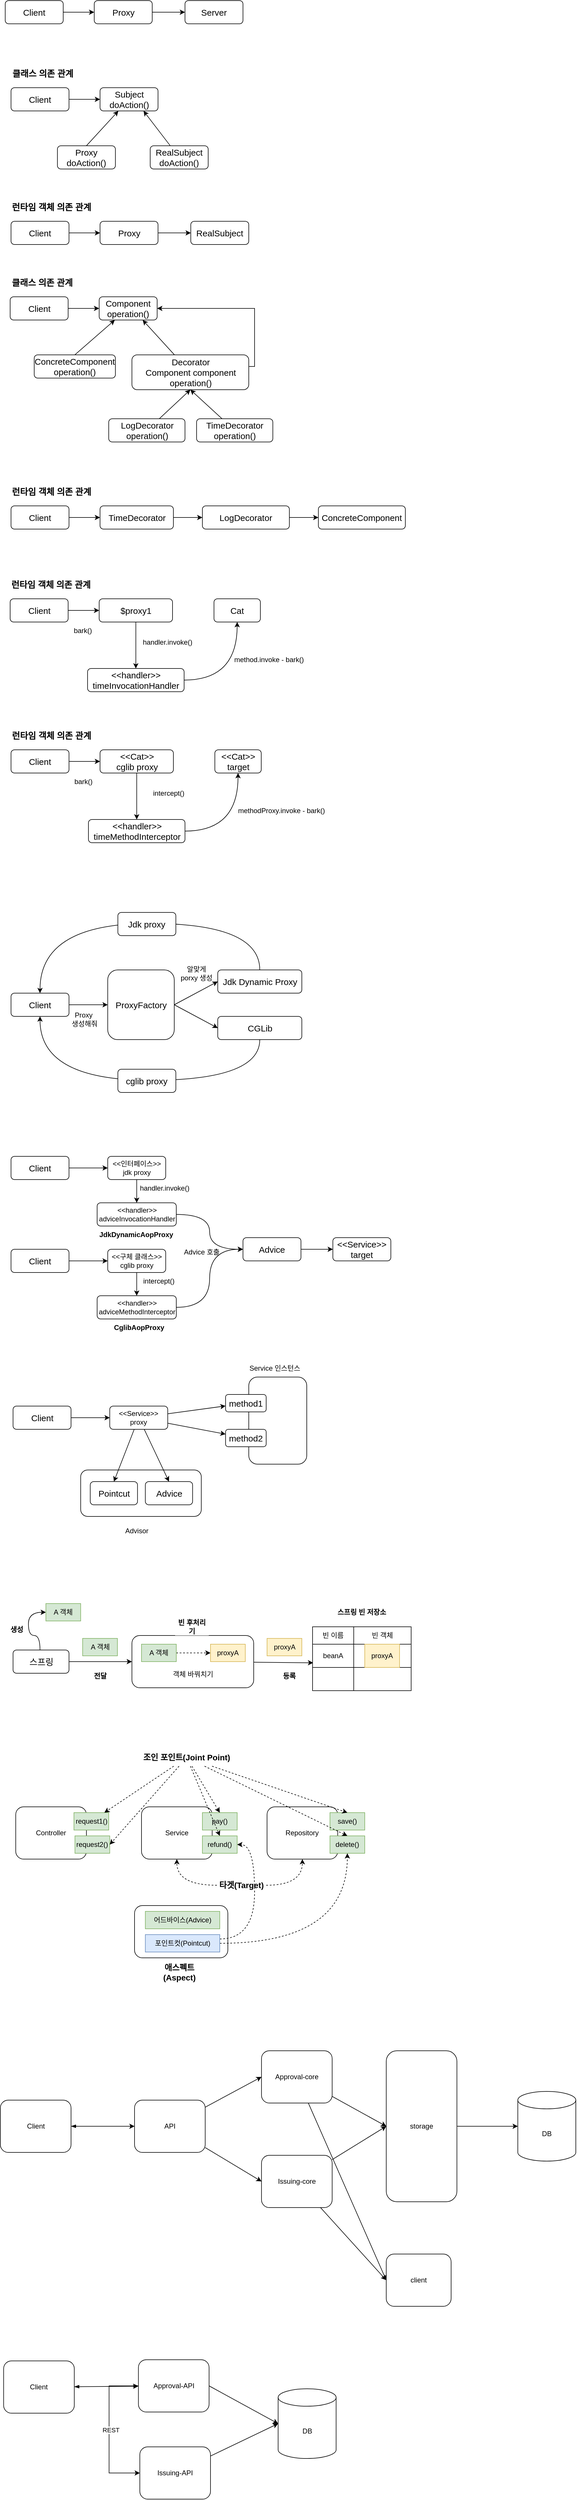 <mxfile version="20.5.3" type="github">
  <diagram id="C5RBs43oDa-KdzZeNtuy" name="Page-1">
    <mxGraphModel dx="1140" dy="1476" grid="1" gridSize="10" guides="1" tooltips="1" connect="1" arrows="1" fold="1" page="1" pageScale="1" pageWidth="827" pageHeight="1169" math="0" shadow="0">
      <root>
        <mxCell id="WIyWlLk6GJQsqaUBKTNV-0" />
        <mxCell id="WIyWlLk6GJQsqaUBKTNV-1" parent="WIyWlLk6GJQsqaUBKTNV-0" />
        <mxCell id="3835OeMCajuSgj9HRR2n-3" style="edgeStyle=orthogonalEdgeStyle;rounded=0;orthogonalLoop=1;jettySize=auto;html=1;entryX=0;entryY=0.5;entryDx=0;entryDy=0;fontSize=15;" parent="WIyWlLk6GJQsqaUBKTNV-1" source="3835OeMCajuSgj9HRR2n-0" target="3835OeMCajuSgj9HRR2n-1" edge="1">
          <mxGeometry relative="1" as="geometry" />
        </mxCell>
        <mxCell id="3835OeMCajuSgj9HRR2n-0" value="&lt;font style=&quot;font-size: 15px;&quot;&gt;Client&lt;/font&gt;" style="rounded=1;whiteSpace=wrap;html=1;" parent="WIyWlLk6GJQsqaUBKTNV-1" vertex="1">
          <mxGeometry x="30" y="30" width="100" height="40" as="geometry" />
        </mxCell>
        <mxCell id="3835OeMCajuSgj9HRR2n-5" style="edgeStyle=orthogonalEdgeStyle;rounded=0;orthogonalLoop=1;jettySize=auto;html=1;fontSize=15;" parent="WIyWlLk6GJQsqaUBKTNV-1" source="3835OeMCajuSgj9HRR2n-1" target="3835OeMCajuSgj9HRR2n-2" edge="1">
          <mxGeometry relative="1" as="geometry" />
        </mxCell>
        <mxCell id="3835OeMCajuSgj9HRR2n-1" value="&lt;font style=&quot;font-size: 15px;&quot;&gt;Proxy&lt;/font&gt;" style="rounded=1;whiteSpace=wrap;html=1;" parent="WIyWlLk6GJQsqaUBKTNV-1" vertex="1">
          <mxGeometry x="183.5" y="30" width="100" height="40" as="geometry" />
        </mxCell>
        <mxCell id="3835OeMCajuSgj9HRR2n-2" value="&lt;font style=&quot;font-size: 15px;&quot;&gt;Server&lt;/font&gt;" style="rounded=1;whiteSpace=wrap;html=1;" parent="WIyWlLk6GJQsqaUBKTNV-1" vertex="1">
          <mxGeometry x="340" y="30" width="100" height="40" as="geometry" />
        </mxCell>
        <mxCell id="3835OeMCajuSgj9HRR2n-10" style="edgeStyle=orthogonalEdgeStyle;rounded=0;orthogonalLoop=1;jettySize=auto;html=1;fontSize=15;" parent="WIyWlLk6GJQsqaUBKTNV-1" source="3835OeMCajuSgj9HRR2n-6" target="3835OeMCajuSgj9HRR2n-7" edge="1">
          <mxGeometry relative="1" as="geometry" />
        </mxCell>
        <mxCell id="3835OeMCajuSgj9HRR2n-6" value="&lt;font style=&quot;font-size: 15px;&quot;&gt;Client&lt;/font&gt;" style="rounded=1;whiteSpace=wrap;html=1;" parent="WIyWlLk6GJQsqaUBKTNV-1" vertex="1">
          <mxGeometry x="40" y="180" width="100" height="40" as="geometry" />
        </mxCell>
        <mxCell id="3835OeMCajuSgj9HRR2n-7" value="&lt;font style=&quot;font-size: 15px;&quot;&gt;Subject&lt;br&gt;doAction()&lt;br&gt;&lt;/font&gt;" style="rounded=1;whiteSpace=wrap;html=1;" parent="WIyWlLk6GJQsqaUBKTNV-1" vertex="1">
          <mxGeometry x="193.5" y="180" width="100" height="40" as="geometry" />
        </mxCell>
        <mxCell id="3835OeMCajuSgj9HRR2n-11" style="orthogonalLoop=1;jettySize=auto;html=1;exitX=0.5;exitY=0;exitDx=0;exitDy=0;fontSize=15;strokeColor=default;rounded=0;" parent="WIyWlLk6GJQsqaUBKTNV-1" source="3835OeMCajuSgj9HRR2n-8" target="3835OeMCajuSgj9HRR2n-7" edge="1">
          <mxGeometry relative="1" as="geometry" />
        </mxCell>
        <mxCell id="3835OeMCajuSgj9HRR2n-8" value="&lt;font style=&quot;font-size: 15px;&quot;&gt;Proxy&lt;br&gt;doAction()&lt;br&gt;&lt;/font&gt;" style="rounded=1;whiteSpace=wrap;html=1;" parent="WIyWlLk6GJQsqaUBKTNV-1" vertex="1">
          <mxGeometry x="120" y="280" width="100" height="40" as="geometry" />
        </mxCell>
        <mxCell id="3835OeMCajuSgj9HRR2n-12" style="edgeStyle=none;rounded=0;orthogonalLoop=1;jettySize=auto;html=1;entryX=0.75;entryY=1;entryDx=0;entryDy=0;strokeColor=default;fontSize=15;" parent="WIyWlLk6GJQsqaUBKTNV-1" source="3835OeMCajuSgj9HRR2n-9" target="3835OeMCajuSgj9HRR2n-7" edge="1">
          <mxGeometry relative="1" as="geometry" />
        </mxCell>
        <mxCell id="3835OeMCajuSgj9HRR2n-9" value="&lt;font style=&quot;font-size: 15px;&quot;&gt;RealSubject&lt;br&gt;doAction()&lt;br&gt;&lt;/font&gt;" style="rounded=1;whiteSpace=wrap;html=1;" parent="WIyWlLk6GJQsqaUBKTNV-1" vertex="1">
          <mxGeometry x="280" y="280" width="100" height="40" as="geometry" />
        </mxCell>
        <mxCell id="3835OeMCajuSgj9HRR2n-14" style="edgeStyle=orthogonalEdgeStyle;rounded=0;orthogonalLoop=1;jettySize=auto;html=1;entryX=0;entryY=0.5;entryDx=0;entryDy=0;fontSize=15;" parent="WIyWlLk6GJQsqaUBKTNV-1" source="3835OeMCajuSgj9HRR2n-15" target="3835OeMCajuSgj9HRR2n-17" edge="1">
          <mxGeometry relative="1" as="geometry" />
        </mxCell>
        <mxCell id="3835OeMCajuSgj9HRR2n-15" value="&lt;font style=&quot;font-size: 15px;&quot;&gt;Client&lt;/font&gt;" style="rounded=1;whiteSpace=wrap;html=1;" parent="WIyWlLk6GJQsqaUBKTNV-1" vertex="1">
          <mxGeometry x="40" y="410" width="100" height="40" as="geometry" />
        </mxCell>
        <mxCell id="3835OeMCajuSgj9HRR2n-16" style="edgeStyle=orthogonalEdgeStyle;rounded=0;orthogonalLoop=1;jettySize=auto;html=1;fontSize=15;" parent="WIyWlLk6GJQsqaUBKTNV-1" source="3835OeMCajuSgj9HRR2n-17" target="3835OeMCajuSgj9HRR2n-18" edge="1">
          <mxGeometry relative="1" as="geometry" />
        </mxCell>
        <mxCell id="3835OeMCajuSgj9HRR2n-17" value="&lt;font style=&quot;font-size: 15px;&quot;&gt;Proxy&lt;/font&gt;" style="rounded=1;whiteSpace=wrap;html=1;" parent="WIyWlLk6GJQsqaUBKTNV-1" vertex="1">
          <mxGeometry x="193.5" y="410" width="100" height="40" as="geometry" />
        </mxCell>
        <mxCell id="3835OeMCajuSgj9HRR2n-18" value="&lt;font style=&quot;font-size: 15px;&quot;&gt;RealSubject&lt;/font&gt;" style="rounded=1;whiteSpace=wrap;html=1;" parent="WIyWlLk6GJQsqaUBKTNV-1" vertex="1">
          <mxGeometry x="350" y="410" width="100" height="40" as="geometry" />
        </mxCell>
        <mxCell id="3835OeMCajuSgj9HRR2n-19" value="&lt;b&gt;클래스 의존 관계&lt;/b&gt;" style="text;html=1;strokeColor=none;fillColor=none;align=center;verticalAlign=middle;whiteSpace=wrap;rounded=0;fontSize=15;" parent="WIyWlLk6GJQsqaUBKTNV-1" vertex="1">
          <mxGeometry x="40" y="140" width="110" height="30" as="geometry" />
        </mxCell>
        <mxCell id="3835OeMCajuSgj9HRR2n-20" value="&lt;b&gt;런타임 객체 의존 관계&lt;/b&gt;" style="text;html=1;strokeColor=none;fillColor=none;align=center;verticalAlign=middle;whiteSpace=wrap;rounded=0;fontSize=15;" parent="WIyWlLk6GJQsqaUBKTNV-1" vertex="1">
          <mxGeometry x="40" y="370" width="140" height="30" as="geometry" />
        </mxCell>
        <mxCell id="9MUkiqO2VQU4ABKTeWIf-0" style="edgeStyle=orthogonalEdgeStyle;rounded=0;orthogonalLoop=1;jettySize=auto;html=1;fontSize=15;" parent="WIyWlLk6GJQsqaUBKTNV-1" source="9MUkiqO2VQU4ABKTeWIf-1" target="9MUkiqO2VQU4ABKTeWIf-2" edge="1">
          <mxGeometry relative="1" as="geometry" />
        </mxCell>
        <mxCell id="9MUkiqO2VQU4ABKTeWIf-1" value="&lt;font style=&quot;font-size: 15px;&quot;&gt;Client&lt;/font&gt;" style="rounded=1;whiteSpace=wrap;html=1;" parent="WIyWlLk6GJQsqaUBKTNV-1" vertex="1">
          <mxGeometry x="38.5" y="540" width="100" height="40" as="geometry" />
        </mxCell>
        <mxCell id="9MUkiqO2VQU4ABKTeWIf-2" value="&lt;font style=&quot;font-size: 15px;&quot;&gt;Component&lt;br&gt;operation()&lt;br&gt;&lt;/font&gt;" style="rounded=1;whiteSpace=wrap;html=1;" parent="WIyWlLk6GJQsqaUBKTNV-1" vertex="1">
          <mxGeometry x="192" y="540" width="100" height="40" as="geometry" />
        </mxCell>
        <mxCell id="9MUkiqO2VQU4ABKTeWIf-3" style="orthogonalLoop=1;jettySize=auto;html=1;exitX=0.5;exitY=0;exitDx=0;exitDy=0;fontSize=15;strokeColor=default;rounded=0;" parent="WIyWlLk6GJQsqaUBKTNV-1" source="9MUkiqO2VQU4ABKTeWIf-4" target="9MUkiqO2VQU4ABKTeWIf-2" edge="1">
          <mxGeometry relative="1" as="geometry" />
        </mxCell>
        <mxCell id="9MUkiqO2VQU4ABKTeWIf-4" value="&lt;font style=&quot;font-size: 15px;&quot;&gt;ConcreteComponent&lt;br&gt;operation()&lt;br&gt;&lt;/font&gt;" style="rounded=1;whiteSpace=wrap;html=1;" parent="WIyWlLk6GJQsqaUBKTNV-1" vertex="1">
          <mxGeometry x="80" y="640" width="140" height="40" as="geometry" />
        </mxCell>
        <mxCell id="9MUkiqO2VQU4ABKTeWIf-5" style="edgeStyle=none;rounded=0;orthogonalLoop=1;jettySize=auto;html=1;entryX=0.75;entryY=1;entryDx=0;entryDy=0;strokeColor=default;fontSize=15;" parent="WIyWlLk6GJQsqaUBKTNV-1" source="9MUkiqO2VQU4ABKTeWIf-6" target="9MUkiqO2VQU4ABKTeWIf-2" edge="1">
          <mxGeometry relative="1" as="geometry" />
        </mxCell>
        <mxCell id="9MUkiqO2VQU4ABKTeWIf-22" style="edgeStyle=orthogonalEdgeStyle;rounded=0;orthogonalLoop=1;jettySize=auto;html=1;entryX=1;entryY=0.5;entryDx=0;entryDy=0;" parent="WIyWlLk6GJQsqaUBKTNV-1" source="9MUkiqO2VQU4ABKTeWIf-6" target="9MUkiqO2VQU4ABKTeWIf-2" edge="1">
          <mxGeometry relative="1" as="geometry">
            <Array as="points">
              <mxPoint x="460" y="660" />
              <mxPoint x="460" y="560" />
            </Array>
          </mxGeometry>
        </mxCell>
        <mxCell id="9MUkiqO2VQU4ABKTeWIf-6" value="&lt;font style=&quot;font-size: 15px;&quot;&gt;Decorator&lt;br&gt;Component component&lt;br&gt;operation()&lt;br&gt;&lt;/font&gt;" style="rounded=1;whiteSpace=wrap;html=1;" parent="WIyWlLk6GJQsqaUBKTNV-1" vertex="1">
          <mxGeometry x="248.5" y="640" width="201.5" height="60" as="geometry" />
        </mxCell>
        <mxCell id="9MUkiqO2VQU4ABKTeWIf-7" style="edgeStyle=orthogonalEdgeStyle;rounded=0;orthogonalLoop=1;jettySize=auto;html=1;entryX=0;entryY=0.5;entryDx=0;entryDy=0;fontSize=15;" parent="WIyWlLk6GJQsqaUBKTNV-1" source="9MUkiqO2VQU4ABKTeWIf-8" target="9MUkiqO2VQU4ABKTeWIf-10" edge="1">
          <mxGeometry relative="1" as="geometry" />
        </mxCell>
        <mxCell id="9MUkiqO2VQU4ABKTeWIf-8" value="&lt;font style=&quot;font-size: 15px;&quot;&gt;Client&lt;/font&gt;" style="rounded=1;whiteSpace=wrap;html=1;" parent="WIyWlLk6GJQsqaUBKTNV-1" vertex="1">
          <mxGeometry x="40" y="900" width="100" height="40" as="geometry" />
        </mxCell>
        <mxCell id="9MUkiqO2VQU4ABKTeWIf-9" style="edgeStyle=orthogonalEdgeStyle;rounded=0;orthogonalLoop=1;jettySize=auto;html=1;fontSize=15;" parent="WIyWlLk6GJQsqaUBKTNV-1" source="9MUkiqO2VQU4ABKTeWIf-10" target="9MUkiqO2VQU4ABKTeWIf-11" edge="1">
          <mxGeometry relative="1" as="geometry" />
        </mxCell>
        <mxCell id="9MUkiqO2VQU4ABKTeWIf-10" value="&lt;font style=&quot;font-size: 15px;&quot;&gt;TimeDecorator&lt;/font&gt;" style="rounded=1;whiteSpace=wrap;html=1;" parent="WIyWlLk6GJQsqaUBKTNV-1" vertex="1">
          <mxGeometry x="193.5" y="900" width="126.5" height="40" as="geometry" />
        </mxCell>
        <mxCell id="9MUkiqO2VQU4ABKTeWIf-21" style="edgeStyle=none;rounded=0;orthogonalLoop=1;jettySize=auto;html=1;" parent="WIyWlLk6GJQsqaUBKTNV-1" source="9MUkiqO2VQU4ABKTeWIf-11" target="9MUkiqO2VQU4ABKTeWIf-20" edge="1">
          <mxGeometry relative="1" as="geometry" />
        </mxCell>
        <mxCell id="9MUkiqO2VQU4ABKTeWIf-11" value="&lt;font style=&quot;font-size: 15px;&quot;&gt;LogDecorator&lt;/font&gt;" style="rounded=1;whiteSpace=wrap;html=1;" parent="WIyWlLk6GJQsqaUBKTNV-1" vertex="1">
          <mxGeometry x="370" y="900" width="150" height="40" as="geometry" />
        </mxCell>
        <mxCell id="9MUkiqO2VQU4ABKTeWIf-12" value="&lt;b&gt;클래스 의존 관계&lt;/b&gt;" style="text;html=1;strokeColor=none;fillColor=none;align=center;verticalAlign=middle;whiteSpace=wrap;rounded=0;fontSize=15;" parent="WIyWlLk6GJQsqaUBKTNV-1" vertex="1">
          <mxGeometry x="38.5" y="500" width="110" height="30" as="geometry" />
        </mxCell>
        <mxCell id="9MUkiqO2VQU4ABKTeWIf-13" value="&lt;b&gt;런타임 객체 의존 관계&lt;/b&gt;" style="text;html=1;strokeColor=none;fillColor=none;align=center;verticalAlign=middle;whiteSpace=wrap;rounded=0;fontSize=15;" parent="WIyWlLk6GJQsqaUBKTNV-1" vertex="1">
          <mxGeometry x="40" y="860" width="140" height="30" as="geometry" />
        </mxCell>
        <mxCell id="9MUkiqO2VQU4ABKTeWIf-17" style="rounded=0;orthogonalLoop=1;jettySize=auto;html=1;entryX=0.5;entryY=1;entryDx=0;entryDy=0;" parent="WIyWlLk6GJQsqaUBKTNV-1" source="9MUkiqO2VQU4ABKTeWIf-15" target="9MUkiqO2VQU4ABKTeWIf-6" edge="1">
          <mxGeometry relative="1" as="geometry" />
        </mxCell>
        <mxCell id="9MUkiqO2VQU4ABKTeWIf-15" value="&lt;font style=&quot;font-size: 15px;&quot;&gt;LogDecorator&lt;br&gt;operation()&lt;br&gt;&lt;/font&gt;" style="rounded=1;whiteSpace=wrap;html=1;" parent="WIyWlLk6GJQsqaUBKTNV-1" vertex="1">
          <mxGeometry x="208.5" y="750" width="131.5" height="40" as="geometry" />
        </mxCell>
        <mxCell id="9MUkiqO2VQU4ABKTeWIf-18" style="rounded=0;orthogonalLoop=1;jettySize=auto;html=1;entryX=0.5;entryY=1;entryDx=0;entryDy=0;" parent="WIyWlLk6GJQsqaUBKTNV-1" source="9MUkiqO2VQU4ABKTeWIf-16" target="9MUkiqO2VQU4ABKTeWIf-6" edge="1">
          <mxGeometry relative="1" as="geometry" />
        </mxCell>
        <mxCell id="9MUkiqO2VQU4ABKTeWIf-16" value="&lt;font style=&quot;font-size: 15px;&quot;&gt;TimeDecorator&lt;br&gt;operation()&lt;br&gt;&lt;/font&gt;" style="rounded=1;whiteSpace=wrap;html=1;" parent="WIyWlLk6GJQsqaUBKTNV-1" vertex="1">
          <mxGeometry x="360" y="750" width="131.5" height="40" as="geometry" />
        </mxCell>
        <mxCell id="9MUkiqO2VQU4ABKTeWIf-20" value="&lt;font style=&quot;font-size: 15px;&quot;&gt;ConcreteComponent&lt;/font&gt;" style="rounded=1;whiteSpace=wrap;html=1;" parent="WIyWlLk6GJQsqaUBKTNV-1" vertex="1">
          <mxGeometry x="570" y="900" width="150" height="40" as="geometry" />
        </mxCell>
        <mxCell id="9MUkiqO2VQU4ABKTeWIf-23" style="edgeStyle=orthogonalEdgeStyle;rounded=0;orthogonalLoop=1;jettySize=auto;html=1;entryX=0;entryY=0.5;entryDx=0;entryDy=0;fontSize=15;" parent="WIyWlLk6GJQsqaUBKTNV-1" source="9MUkiqO2VQU4ABKTeWIf-24" target="9MUkiqO2VQU4ABKTeWIf-26" edge="1">
          <mxGeometry relative="1" as="geometry" />
        </mxCell>
        <mxCell id="9MUkiqO2VQU4ABKTeWIf-24" value="&lt;font style=&quot;font-size: 15px;&quot;&gt;Client&lt;/font&gt;" style="rounded=1;whiteSpace=wrap;html=1;" parent="WIyWlLk6GJQsqaUBKTNV-1" vertex="1">
          <mxGeometry x="38.5" y="1060" width="100" height="40" as="geometry" />
        </mxCell>
        <mxCell id="9MUkiqO2VQU4ABKTeWIf-25" style="rounded=0;orthogonalLoop=1;jettySize=auto;html=1;fontSize=15;" parent="WIyWlLk6GJQsqaUBKTNV-1" source="9MUkiqO2VQU4ABKTeWIf-26" target="9MUkiqO2VQU4ABKTeWIf-28" edge="1">
          <mxGeometry relative="1" as="geometry" />
        </mxCell>
        <mxCell id="9MUkiqO2VQU4ABKTeWIf-26" value="&lt;font style=&quot;font-size: 15px;&quot;&gt;$proxy1&lt;/font&gt;" style="rounded=1;whiteSpace=wrap;html=1;" parent="WIyWlLk6GJQsqaUBKTNV-1" vertex="1">
          <mxGeometry x="192" y="1060" width="126.5" height="40" as="geometry" />
        </mxCell>
        <mxCell id="9MUkiqO2VQU4ABKTeWIf-27" style="edgeStyle=orthogonalEdgeStyle;rounded=0;orthogonalLoop=1;jettySize=auto;html=1;curved=1;" parent="WIyWlLk6GJQsqaUBKTNV-1" source="9MUkiqO2VQU4ABKTeWIf-28" target="9MUkiqO2VQU4ABKTeWIf-30" edge="1">
          <mxGeometry relative="1" as="geometry" />
        </mxCell>
        <mxCell id="9MUkiqO2VQU4ABKTeWIf-28" value="&lt;font style=&quot;font-size: 15px;&quot;&gt;&amp;lt;&amp;lt;handler&amp;gt;&amp;gt;&lt;br&gt;timeInvocationHandler&lt;br&gt;&lt;/font&gt;" style="rounded=1;whiteSpace=wrap;html=1;" parent="WIyWlLk6GJQsqaUBKTNV-1" vertex="1">
          <mxGeometry x="172" y="1180" width="166.5" height="40" as="geometry" />
        </mxCell>
        <mxCell id="9MUkiqO2VQU4ABKTeWIf-29" value="&lt;b&gt;런타임 객체 의존 관계&lt;/b&gt;" style="text;html=1;strokeColor=none;fillColor=none;align=center;verticalAlign=middle;whiteSpace=wrap;rounded=0;fontSize=15;" parent="WIyWlLk6GJQsqaUBKTNV-1" vertex="1">
          <mxGeometry x="38.5" y="1020" width="140" height="30" as="geometry" />
        </mxCell>
        <mxCell id="9MUkiqO2VQU4ABKTeWIf-30" value="&lt;font style=&quot;font-size: 15px;&quot;&gt;Cat&lt;/font&gt;" style="rounded=1;whiteSpace=wrap;html=1;" parent="WIyWlLk6GJQsqaUBKTNV-1" vertex="1">
          <mxGeometry x="390" y="1060" width="80" height="40" as="geometry" />
        </mxCell>
        <mxCell id="9MUkiqO2VQU4ABKTeWIf-31" value="bark()" style="text;html=1;strokeColor=none;fillColor=none;align=center;verticalAlign=middle;whiteSpace=wrap;rounded=0;" parent="WIyWlLk6GJQsqaUBKTNV-1" vertex="1">
          <mxGeometry x="133.5" y="1100" width="60" height="30" as="geometry" />
        </mxCell>
        <mxCell id="9MUkiqO2VQU4ABKTeWIf-32" value="handler.invoke()" style="text;html=1;strokeColor=none;fillColor=none;align=center;verticalAlign=middle;whiteSpace=wrap;rounded=0;" parent="WIyWlLk6GJQsqaUBKTNV-1" vertex="1">
          <mxGeometry x="280" y="1120" width="60" height="30" as="geometry" />
        </mxCell>
        <mxCell id="9MUkiqO2VQU4ABKTeWIf-33" value="method.invoke - bark()" style="text;html=1;strokeColor=none;fillColor=none;align=center;verticalAlign=middle;whiteSpace=wrap;rounded=0;" parent="WIyWlLk6GJQsqaUBKTNV-1" vertex="1">
          <mxGeometry x="420" y="1150" width="130" height="30" as="geometry" />
        </mxCell>
        <mxCell id="9MUkiqO2VQU4ABKTeWIf-35" style="edgeStyle=orthogonalEdgeStyle;rounded=0;orthogonalLoop=1;jettySize=auto;html=1;entryX=0;entryY=0.5;entryDx=0;entryDy=0;fontSize=15;" parent="WIyWlLk6GJQsqaUBKTNV-1" source="9MUkiqO2VQU4ABKTeWIf-36" target="9MUkiqO2VQU4ABKTeWIf-38" edge="1">
          <mxGeometry relative="1" as="geometry" />
        </mxCell>
        <mxCell id="9MUkiqO2VQU4ABKTeWIf-36" value="&lt;font style=&quot;font-size: 15px;&quot;&gt;Client&lt;/font&gt;" style="rounded=1;whiteSpace=wrap;html=1;" parent="WIyWlLk6GJQsqaUBKTNV-1" vertex="1">
          <mxGeometry x="40" y="1320" width="100" height="40" as="geometry" />
        </mxCell>
        <mxCell id="9MUkiqO2VQU4ABKTeWIf-37" style="rounded=0;orthogonalLoop=1;jettySize=auto;html=1;fontSize=15;" parent="WIyWlLk6GJQsqaUBKTNV-1" source="9MUkiqO2VQU4ABKTeWIf-38" target="9MUkiqO2VQU4ABKTeWIf-40" edge="1">
          <mxGeometry relative="1" as="geometry" />
        </mxCell>
        <mxCell id="9MUkiqO2VQU4ABKTeWIf-38" value="&lt;font style=&quot;font-size: 15px;&quot;&gt;&amp;lt;&amp;lt;Cat&amp;gt;&amp;gt;&lt;br&gt;cglib proxy&lt;br&gt;&lt;/font&gt;" style="rounded=1;whiteSpace=wrap;html=1;" parent="WIyWlLk6GJQsqaUBKTNV-1" vertex="1">
          <mxGeometry x="193.5" y="1320" width="126.5" height="40" as="geometry" />
        </mxCell>
        <mxCell id="9MUkiqO2VQU4ABKTeWIf-39" style="edgeStyle=orthogonalEdgeStyle;rounded=0;orthogonalLoop=1;jettySize=auto;html=1;curved=1;" parent="WIyWlLk6GJQsqaUBKTNV-1" source="9MUkiqO2VQU4ABKTeWIf-40" target="9MUkiqO2VQU4ABKTeWIf-42" edge="1">
          <mxGeometry relative="1" as="geometry" />
        </mxCell>
        <mxCell id="9MUkiqO2VQU4ABKTeWIf-40" value="&lt;font style=&quot;font-size: 15px;&quot;&gt;&amp;lt;&amp;lt;handler&amp;gt;&amp;gt;&lt;br&gt;timeMethodInterceptor&lt;br&gt;&lt;/font&gt;" style="rounded=1;whiteSpace=wrap;html=1;" parent="WIyWlLk6GJQsqaUBKTNV-1" vertex="1">
          <mxGeometry x="173.5" y="1440" width="166.5" height="40" as="geometry" />
        </mxCell>
        <mxCell id="9MUkiqO2VQU4ABKTeWIf-41" value="&lt;b&gt;런타임 객체 의존 관계&lt;/b&gt;" style="text;html=1;strokeColor=none;fillColor=none;align=center;verticalAlign=middle;whiteSpace=wrap;rounded=0;fontSize=15;" parent="WIyWlLk6GJQsqaUBKTNV-1" vertex="1">
          <mxGeometry x="40" y="1280" width="140" height="30" as="geometry" />
        </mxCell>
        <mxCell id="9MUkiqO2VQU4ABKTeWIf-42" value="&lt;font style=&quot;font-size: 15px;&quot;&gt;&amp;lt;&amp;lt;Cat&amp;gt;&amp;gt;&lt;br&gt;target&lt;br&gt;&lt;/font&gt;" style="rounded=1;whiteSpace=wrap;html=1;" parent="WIyWlLk6GJQsqaUBKTNV-1" vertex="1">
          <mxGeometry x="391.5" y="1320" width="80" height="40" as="geometry" />
        </mxCell>
        <mxCell id="9MUkiqO2VQU4ABKTeWIf-43" value="bark()" style="text;html=1;strokeColor=none;fillColor=none;align=center;verticalAlign=middle;whiteSpace=wrap;rounded=0;" parent="WIyWlLk6GJQsqaUBKTNV-1" vertex="1">
          <mxGeometry x="135" y="1360" width="60" height="30" as="geometry" />
        </mxCell>
        <mxCell id="9MUkiqO2VQU4ABKTeWIf-44" value="intercept()" style="text;html=1;strokeColor=none;fillColor=none;align=center;verticalAlign=middle;whiteSpace=wrap;rounded=0;" parent="WIyWlLk6GJQsqaUBKTNV-1" vertex="1">
          <mxGeometry x="281.5" y="1380" width="60" height="30" as="geometry" />
        </mxCell>
        <mxCell id="9MUkiqO2VQU4ABKTeWIf-45" value="methodProxy.invoke - bark()" style="text;html=1;strokeColor=none;fillColor=none;align=center;verticalAlign=middle;whiteSpace=wrap;rounded=0;" parent="WIyWlLk6GJQsqaUBKTNV-1" vertex="1">
          <mxGeometry x="421.5" y="1410" width="168.5" height="30" as="geometry" />
        </mxCell>
        <mxCell id="9FqzhDOZu8SPJRC__JUW-5" style="edgeStyle=orthogonalEdgeStyle;rounded=0;orthogonalLoop=1;jettySize=auto;html=1;entryX=0;entryY=0.5;entryDx=0;entryDy=0;" parent="WIyWlLk6GJQsqaUBKTNV-1" source="9FqzhDOZu8SPJRC__JUW-0" target="9FqzhDOZu8SPJRC__JUW-1" edge="1">
          <mxGeometry relative="1" as="geometry" />
        </mxCell>
        <mxCell id="9FqzhDOZu8SPJRC__JUW-0" value="&lt;font style=&quot;font-size: 15px;&quot;&gt;Client&lt;/font&gt;" style="rounded=1;whiteSpace=wrap;html=1;" parent="WIyWlLk6GJQsqaUBKTNV-1" vertex="1">
          <mxGeometry x="40" y="1739" width="100" height="40" as="geometry" />
        </mxCell>
        <mxCell id="9FqzhDOZu8SPJRC__JUW-6" style="rounded=0;orthogonalLoop=1;jettySize=auto;html=1;entryX=0;entryY=0.5;entryDx=0;entryDy=0;exitX=1;exitY=0.5;exitDx=0;exitDy=0;" parent="WIyWlLk6GJQsqaUBKTNV-1" source="9FqzhDOZu8SPJRC__JUW-1" target="9FqzhDOZu8SPJRC__JUW-3" edge="1">
          <mxGeometry relative="1" as="geometry" />
        </mxCell>
        <mxCell id="9FqzhDOZu8SPJRC__JUW-7" style="edgeStyle=none;rounded=0;orthogonalLoop=1;jettySize=auto;html=1;entryX=0;entryY=0.5;entryDx=0;entryDy=0;exitX=1;exitY=0.5;exitDx=0;exitDy=0;" parent="WIyWlLk6GJQsqaUBKTNV-1" source="9FqzhDOZu8SPJRC__JUW-1" target="9FqzhDOZu8SPJRC__JUW-4" edge="1">
          <mxGeometry relative="1" as="geometry" />
        </mxCell>
        <mxCell id="9FqzhDOZu8SPJRC__JUW-1" value="&lt;span style=&quot;font-size: 15px;&quot;&gt;ProxyFactory&lt;/span&gt;" style="rounded=1;whiteSpace=wrap;html=1;" parent="WIyWlLk6GJQsqaUBKTNV-1" vertex="1">
          <mxGeometry x="206.75" y="1699" width="114.75" height="120" as="geometry" />
        </mxCell>
        <mxCell id="9FqzhDOZu8SPJRC__JUW-12" style="edgeStyle=orthogonalEdgeStyle;curved=1;rounded=0;orthogonalLoop=1;jettySize=auto;html=1;entryX=0.5;entryY=0;entryDx=0;entryDy=0;" parent="WIyWlLk6GJQsqaUBKTNV-1" source="9FqzhDOZu8SPJRC__JUW-3" target="9FqzhDOZu8SPJRC__JUW-0" edge="1">
          <mxGeometry relative="1" as="geometry">
            <Array as="points">
              <mxPoint x="469.5" y="1619" />
              <mxPoint x="90.5" y="1619" />
            </Array>
          </mxGeometry>
        </mxCell>
        <mxCell id="9FqzhDOZu8SPJRC__JUW-3" value="&lt;span style=&quot;font-size: 15px;&quot;&gt;Jdk Dynamic Proxy&lt;/span&gt;" style="rounded=1;whiteSpace=wrap;html=1;" parent="WIyWlLk6GJQsqaUBKTNV-1" vertex="1">
          <mxGeometry x="396.5" y="1699" width="145" height="40" as="geometry" />
        </mxCell>
        <mxCell id="9FqzhDOZu8SPJRC__JUW-11" style="edgeStyle=orthogonalEdgeStyle;curved=1;rounded=0;orthogonalLoop=1;jettySize=auto;html=1;entryX=0.5;entryY=1;entryDx=0;entryDy=0;" parent="WIyWlLk6GJQsqaUBKTNV-1" source="9FqzhDOZu8SPJRC__JUW-4" target="9FqzhDOZu8SPJRC__JUW-0" edge="1">
          <mxGeometry relative="1" as="geometry">
            <Array as="points">
              <mxPoint x="469.5" y="1889" />
              <mxPoint x="90.5" y="1889" />
            </Array>
          </mxGeometry>
        </mxCell>
        <mxCell id="9FqzhDOZu8SPJRC__JUW-4" value="&lt;font style=&quot;font-size: 15px;&quot;&gt;CGLib&lt;/font&gt;" style="rounded=1;whiteSpace=wrap;html=1;" parent="WIyWlLk6GJQsqaUBKTNV-1" vertex="1">
          <mxGeometry x="396.5" y="1779" width="145" height="40" as="geometry" />
        </mxCell>
        <mxCell id="9FqzhDOZu8SPJRC__JUW-8" value="Proxy&amp;nbsp;&lt;br&gt;생성해줘" style="text;html=1;strokeColor=none;fillColor=none;align=center;verticalAlign=middle;whiteSpace=wrap;rounded=0;" parent="WIyWlLk6GJQsqaUBKTNV-1" vertex="1">
          <mxGeometry x="136.5" y="1769" width="60" height="30" as="geometry" />
        </mxCell>
        <mxCell id="9FqzhDOZu8SPJRC__JUW-13" value="&lt;span style=&quot;font-size: 15px;&quot;&gt;Jdk proxy&lt;/span&gt;" style="rounded=1;whiteSpace=wrap;html=1;" parent="WIyWlLk6GJQsqaUBKTNV-1" vertex="1">
          <mxGeometry x="224.25" y="1600" width="100" height="40" as="geometry" />
        </mxCell>
        <mxCell id="9FqzhDOZu8SPJRC__JUW-14" value="&lt;span style=&quot;font-size: 15px;&quot;&gt;cglib proxy&lt;/span&gt;" style="rounded=1;whiteSpace=wrap;html=1;" parent="WIyWlLk6GJQsqaUBKTNV-1" vertex="1">
          <mxGeometry x="224.25" y="1870" width="100" height="40" as="geometry" />
        </mxCell>
        <mxCell id="9FqzhDOZu8SPJRC__JUW-18" value="알맞게&lt;br&gt;porxy 생성" style="text;html=1;strokeColor=none;fillColor=none;align=center;verticalAlign=middle;whiteSpace=wrap;rounded=0;" parent="WIyWlLk6GJQsqaUBKTNV-1" vertex="1">
          <mxGeometry x="330" y="1690" width="60" height="30" as="geometry" />
        </mxCell>
        <mxCell id="9FqzhDOZu8SPJRC__JUW-30" style="edgeStyle=orthogonalEdgeStyle;curved=1;rounded=0;orthogonalLoop=1;jettySize=auto;html=1;fontSize=12;" parent="WIyWlLk6GJQsqaUBKTNV-1" source="9FqzhDOZu8SPJRC__JUW-20" target="9FqzhDOZu8SPJRC__JUW-22" edge="1">
          <mxGeometry relative="1" as="geometry" />
        </mxCell>
        <mxCell id="9FqzhDOZu8SPJRC__JUW-20" value="&lt;font style=&quot;font-size: 15px;&quot;&gt;Client&lt;/font&gt;" style="rounded=1;whiteSpace=wrap;html=1;" parent="WIyWlLk6GJQsqaUBKTNV-1" vertex="1">
          <mxGeometry x="40" y="2020" width="100" height="40" as="geometry" />
        </mxCell>
        <mxCell id="9FqzhDOZu8SPJRC__JUW-31" style="edgeStyle=orthogonalEdgeStyle;curved=1;rounded=0;orthogonalLoop=1;jettySize=auto;html=1;entryX=0;entryY=0.5;entryDx=0;entryDy=0;fontSize=12;" parent="WIyWlLk6GJQsqaUBKTNV-1" source="9FqzhDOZu8SPJRC__JUW-21" target="9FqzhDOZu8SPJRC__JUW-23" edge="1">
          <mxGeometry relative="1" as="geometry" />
        </mxCell>
        <mxCell id="9FqzhDOZu8SPJRC__JUW-21" value="&lt;font style=&quot;font-size: 15px;&quot;&gt;Client&lt;/font&gt;" style="rounded=1;whiteSpace=wrap;html=1;" parent="WIyWlLk6GJQsqaUBKTNV-1" vertex="1">
          <mxGeometry x="40" y="2180" width="100" height="40" as="geometry" />
        </mxCell>
        <mxCell id="9FqzhDOZu8SPJRC__JUW-32" style="edgeStyle=orthogonalEdgeStyle;curved=1;rounded=0;orthogonalLoop=1;jettySize=auto;html=1;entryX=0.5;entryY=0;entryDx=0;entryDy=0;fontSize=12;" parent="WIyWlLk6GJQsqaUBKTNV-1" source="9FqzhDOZu8SPJRC__JUW-22" target="9FqzhDOZu8SPJRC__JUW-24" edge="1">
          <mxGeometry relative="1" as="geometry" />
        </mxCell>
        <mxCell id="9FqzhDOZu8SPJRC__JUW-22" value="&lt;font style=&quot;font-size: 12px;&quot;&gt;&amp;lt;&amp;lt;인터페이스&amp;gt;&amp;gt;&lt;br&gt;jdk proxy&lt;br&gt;&lt;/font&gt;" style="rounded=1;whiteSpace=wrap;html=1;" parent="WIyWlLk6GJQsqaUBKTNV-1" vertex="1">
          <mxGeometry x="206.75" y="2020" width="100" height="40" as="geometry" />
        </mxCell>
        <mxCell id="9FqzhDOZu8SPJRC__JUW-33" style="edgeStyle=orthogonalEdgeStyle;curved=1;rounded=0;orthogonalLoop=1;jettySize=auto;html=1;entryX=0.5;entryY=0;entryDx=0;entryDy=0;fontSize=12;" parent="WIyWlLk6GJQsqaUBKTNV-1" source="9FqzhDOZu8SPJRC__JUW-23" target="9FqzhDOZu8SPJRC__JUW-26" edge="1">
          <mxGeometry relative="1" as="geometry" />
        </mxCell>
        <mxCell id="9FqzhDOZu8SPJRC__JUW-23" value="&amp;lt;&amp;lt;구체 클래스&amp;gt;&amp;gt;&lt;br&gt;cglib proxy" style="rounded=1;whiteSpace=wrap;html=1;" parent="WIyWlLk6GJQsqaUBKTNV-1" vertex="1">
          <mxGeometry x="206.75" y="2180" width="100" height="40" as="geometry" />
        </mxCell>
        <mxCell id="9FqzhDOZu8SPJRC__JUW-35" style="edgeStyle=orthogonalEdgeStyle;curved=1;rounded=0;orthogonalLoop=1;jettySize=auto;html=1;entryX=0;entryY=0.5;entryDx=0;entryDy=0;fontSize=12;" parent="WIyWlLk6GJQsqaUBKTNV-1" source="9FqzhDOZu8SPJRC__JUW-24" target="9FqzhDOZu8SPJRC__JUW-28" edge="1">
          <mxGeometry relative="1" as="geometry" />
        </mxCell>
        <mxCell id="9FqzhDOZu8SPJRC__JUW-24" value="&lt;font style=&quot;font-size: 12px;&quot;&gt;&amp;lt;&amp;lt;handler&amp;gt;&amp;gt;&lt;br&gt;adviceInvocationHandler&lt;br&gt;&lt;/font&gt;" style="rounded=1;whiteSpace=wrap;html=1;" parent="WIyWlLk6GJQsqaUBKTNV-1" vertex="1">
          <mxGeometry x="188.5" y="2100" width="136.5" height="40" as="geometry" />
        </mxCell>
        <mxCell id="9FqzhDOZu8SPJRC__JUW-34" style="edgeStyle=orthogonalEdgeStyle;curved=1;rounded=0;orthogonalLoop=1;jettySize=auto;html=1;entryX=0;entryY=0.5;entryDx=0;entryDy=0;fontSize=12;" parent="WIyWlLk6GJQsqaUBKTNV-1" source="9FqzhDOZu8SPJRC__JUW-26" target="9FqzhDOZu8SPJRC__JUW-28" edge="1">
          <mxGeometry relative="1" as="geometry" />
        </mxCell>
        <mxCell id="9FqzhDOZu8SPJRC__JUW-26" value="&lt;font style=&quot;font-size: 12px;&quot;&gt;&amp;lt;&amp;lt;handler&amp;gt;&amp;gt;&lt;br&gt;adviceMethodInterceptor&lt;br&gt;&lt;/font&gt;" style="rounded=1;whiteSpace=wrap;html=1;" parent="WIyWlLk6GJQsqaUBKTNV-1" vertex="1">
          <mxGeometry x="188.5" y="2260" width="136.5" height="40" as="geometry" />
        </mxCell>
        <mxCell id="9FqzhDOZu8SPJRC__JUW-36" style="edgeStyle=orthogonalEdgeStyle;curved=1;rounded=0;orthogonalLoop=1;jettySize=auto;html=1;entryX=0;entryY=0.5;entryDx=0;entryDy=0;fontSize=12;" parent="WIyWlLk6GJQsqaUBKTNV-1" source="9FqzhDOZu8SPJRC__JUW-28" target="9FqzhDOZu8SPJRC__JUW-29" edge="1">
          <mxGeometry relative="1" as="geometry" />
        </mxCell>
        <mxCell id="9FqzhDOZu8SPJRC__JUW-28" value="&lt;font style=&quot;font-size: 15px;&quot;&gt;Advice&lt;/font&gt;" style="rounded=1;whiteSpace=wrap;html=1;" parent="WIyWlLk6GJQsqaUBKTNV-1" vertex="1">
          <mxGeometry x="440" y="2160" width="100" height="40" as="geometry" />
        </mxCell>
        <mxCell id="9FqzhDOZu8SPJRC__JUW-29" value="&lt;font style=&quot;font-size: 15px;&quot;&gt;&amp;lt;&amp;lt;Service&amp;gt;&amp;gt;&lt;br&gt;target&lt;/font&gt;" style="rounded=1;whiteSpace=wrap;html=1;" parent="WIyWlLk6GJQsqaUBKTNV-1" vertex="1">
          <mxGeometry x="595" y="2160" width="100" height="40" as="geometry" />
        </mxCell>
        <mxCell id="9FqzhDOZu8SPJRC__JUW-37" value="Advice 호출" style="text;html=1;strokeColor=none;fillColor=none;align=center;verticalAlign=middle;whiteSpace=wrap;rounded=0;" parent="WIyWlLk6GJQsqaUBKTNV-1" vertex="1">
          <mxGeometry x="336.5" y="2170" width="63.5" height="30" as="geometry" />
        </mxCell>
        <mxCell id="9FqzhDOZu8SPJRC__JUW-38" value="handler.invoke()" style="text;html=1;strokeColor=none;fillColor=none;align=center;verticalAlign=middle;whiteSpace=wrap;rounded=0;" parent="WIyWlLk6GJQsqaUBKTNV-1" vertex="1">
          <mxGeometry x="273" y="2060" width="63.5" height="30" as="geometry" />
        </mxCell>
        <mxCell id="9FqzhDOZu8SPJRC__JUW-39" value="intercept()" style="text;html=1;strokeColor=none;fillColor=none;align=center;verticalAlign=middle;whiteSpace=wrap;rounded=0;" parent="WIyWlLk6GJQsqaUBKTNV-1" vertex="1">
          <mxGeometry x="265" y="2220" width="60" height="30" as="geometry" />
        </mxCell>
        <mxCell id="9FqzhDOZu8SPJRC__JUW-41" value="JdkDynamicAopProxy" style="text;html=1;strokeColor=none;fillColor=none;align=center;verticalAlign=middle;whiteSpace=wrap;rounded=0;fontStyle=1" parent="WIyWlLk6GJQsqaUBKTNV-1" vertex="1">
          <mxGeometry x="223.5" y="2140" width="63.5" height="30" as="geometry" />
        </mxCell>
        <mxCell id="9FqzhDOZu8SPJRC__JUW-45" value="CglibAopProxy" style="text;html=1;strokeColor=none;fillColor=none;align=center;verticalAlign=middle;whiteSpace=wrap;rounded=0;fontStyle=1" parent="WIyWlLk6GJQsqaUBKTNV-1" vertex="1">
          <mxGeometry x="228.5" y="2300" width="63.5" height="30" as="geometry" />
        </mxCell>
        <mxCell id="w1B-4VbdZkfajIlE6uOT-3" style="edgeStyle=orthogonalEdgeStyle;rounded=0;orthogonalLoop=1;jettySize=auto;html=1;" parent="WIyWlLk6GJQsqaUBKTNV-1" source="w1B-4VbdZkfajIlE6uOT-0" target="w1B-4VbdZkfajIlE6uOT-1" edge="1">
          <mxGeometry relative="1" as="geometry" />
        </mxCell>
        <mxCell id="w1B-4VbdZkfajIlE6uOT-0" value="&lt;font style=&quot;font-size: 15px;&quot;&gt;Client&lt;/font&gt;" style="rounded=1;whiteSpace=wrap;html=1;" parent="WIyWlLk6GJQsqaUBKTNV-1" vertex="1">
          <mxGeometry x="43.5" y="2450" width="100" height="40" as="geometry" />
        </mxCell>
        <mxCell id="w1B-4VbdZkfajIlE6uOT-12" style="rounded=0;orthogonalLoop=1;jettySize=auto;html=1;" parent="WIyWlLk6GJQsqaUBKTNV-1" source="w1B-4VbdZkfajIlE6uOT-1" target="w1B-4VbdZkfajIlE6uOT-4" edge="1">
          <mxGeometry relative="1" as="geometry" />
        </mxCell>
        <mxCell id="w1B-4VbdZkfajIlE6uOT-13" style="edgeStyle=none;rounded=0;orthogonalLoop=1;jettySize=auto;html=1;" parent="WIyWlLk6GJQsqaUBKTNV-1" source="w1B-4VbdZkfajIlE6uOT-1" target="w1B-4VbdZkfajIlE6uOT-5" edge="1">
          <mxGeometry relative="1" as="geometry" />
        </mxCell>
        <mxCell id="w1B-4VbdZkfajIlE6uOT-1" value="&amp;lt;&amp;lt;Service&amp;gt;&amp;gt;&lt;br&gt;proxy" style="rounded=1;whiteSpace=wrap;html=1;" parent="WIyWlLk6GJQsqaUBKTNV-1" vertex="1">
          <mxGeometry x="210.25" y="2450" width="100" height="40" as="geometry" />
        </mxCell>
        <mxCell id="w1B-4VbdZkfajIlE6uOT-2" value="" style="rounded=1;whiteSpace=wrap;html=1;" parent="WIyWlLk6GJQsqaUBKTNV-1" vertex="1">
          <mxGeometry x="450" y="2400" width="100" height="150" as="geometry" />
        </mxCell>
        <mxCell id="w1B-4VbdZkfajIlE6uOT-4" value="&lt;font style=&quot;font-size: 15px;&quot;&gt;method1&lt;/font&gt;" style="rounded=1;whiteSpace=wrap;html=1;" parent="WIyWlLk6GJQsqaUBKTNV-1" vertex="1">
          <mxGeometry x="410" y="2430" width="70" height="30" as="geometry" />
        </mxCell>
        <mxCell id="w1B-4VbdZkfajIlE6uOT-5" value="&lt;font style=&quot;font-size: 15px;&quot;&gt;method2&lt;/font&gt;" style="rounded=1;whiteSpace=wrap;html=1;" parent="WIyWlLk6GJQsqaUBKTNV-1" vertex="1">
          <mxGeometry x="410" y="2490" width="70" height="30" as="geometry" />
        </mxCell>
        <mxCell id="w1B-4VbdZkfajIlE6uOT-7" value="Service 인스턴스" style="text;html=1;strokeColor=none;fillColor=none;align=center;verticalAlign=middle;whiteSpace=wrap;rounded=0;" parent="WIyWlLk6GJQsqaUBKTNV-1" vertex="1">
          <mxGeometry x="450" y="2370" width="90" height="30" as="geometry" />
        </mxCell>
        <mxCell id="w1B-4VbdZkfajIlE6uOT-8" value="" style="rounded=1;whiteSpace=wrap;html=1;" parent="WIyWlLk6GJQsqaUBKTNV-1" vertex="1">
          <mxGeometry x="160.13" y="2560" width="208" height="80" as="geometry" />
        </mxCell>
        <mxCell id="w1B-4VbdZkfajIlE6uOT-9" value="&lt;span style=&quot;font-size: 15px;&quot;&gt;Pointcut&lt;/span&gt;" style="rounded=1;whiteSpace=wrap;html=1;" parent="WIyWlLk6GJQsqaUBKTNV-1" vertex="1">
          <mxGeometry x="176.63" y="2580" width="81.5" height="40" as="geometry" />
        </mxCell>
        <mxCell id="w1B-4VbdZkfajIlE6uOT-10" value="&lt;font style=&quot;font-size: 15px;&quot;&gt;Advice&lt;/font&gt;" style="rounded=1;whiteSpace=wrap;html=1;" parent="WIyWlLk6GJQsqaUBKTNV-1" vertex="1">
          <mxGeometry x="271.63" y="2580" width="81.5" height="40" as="geometry" />
        </mxCell>
        <mxCell id="w1B-4VbdZkfajIlE6uOT-11" value="Advisor" style="text;html=1;strokeColor=none;fillColor=none;align=center;verticalAlign=middle;whiteSpace=wrap;rounded=0;" parent="WIyWlLk6GJQsqaUBKTNV-1" vertex="1">
          <mxGeometry x="212.38" y="2650" width="90" height="30" as="geometry" />
        </mxCell>
        <mxCell id="w1B-4VbdZkfajIlE6uOT-14" style="edgeStyle=none;rounded=0;orthogonalLoop=1;jettySize=auto;html=1;entryX=0.5;entryY=0;entryDx=0;entryDy=0;" parent="WIyWlLk6GJQsqaUBKTNV-1" source="w1B-4VbdZkfajIlE6uOT-1" target="w1B-4VbdZkfajIlE6uOT-9" edge="1">
          <mxGeometry relative="1" as="geometry" />
        </mxCell>
        <mxCell id="w1B-4VbdZkfajIlE6uOT-15" style="edgeStyle=none;rounded=0;orthogonalLoop=1;jettySize=auto;html=1;entryX=0.5;entryY=0;entryDx=0;entryDy=0;" parent="WIyWlLk6GJQsqaUBKTNV-1" source="w1B-4VbdZkfajIlE6uOT-1" target="w1B-4VbdZkfajIlE6uOT-10" edge="1">
          <mxGeometry relative="1" as="geometry" />
        </mxCell>
        <mxCell id="hNo8vysk8mKGZfrx6gBw-26" style="edgeStyle=orthogonalEdgeStyle;rounded=0;orthogonalLoop=1;jettySize=auto;html=1;entryX=0;entryY=0.5;entryDx=0;entryDy=0;curved=1;" parent="WIyWlLk6GJQsqaUBKTNV-1" source="hNo8vysk8mKGZfrx6gBw-0" target="hNo8vysk8mKGZfrx6gBw-20" edge="1">
          <mxGeometry relative="1" as="geometry">
            <Array as="points">
              <mxPoint x="90" y="2845" />
              <mxPoint x="70" y="2845" />
              <mxPoint x="70" y="2805" />
            </Array>
          </mxGeometry>
        </mxCell>
        <mxCell id="hNo8vysk8mKGZfrx6gBw-27" style="edgeStyle=orthogonalEdgeStyle;curved=1;rounded=0;orthogonalLoop=1;jettySize=auto;html=1;entryX=0;entryY=0.5;entryDx=0;entryDy=0;" parent="WIyWlLk6GJQsqaUBKTNV-1" source="hNo8vysk8mKGZfrx6gBw-0" target="hNo8vysk8mKGZfrx6gBw-1" edge="1">
          <mxGeometry relative="1" as="geometry" />
        </mxCell>
        <mxCell id="hNo8vysk8mKGZfrx6gBw-0" value="&lt;span style=&quot;font-size: 15px;&quot;&gt;스프링&lt;/span&gt;" style="rounded=1;whiteSpace=wrap;html=1;" parent="WIyWlLk6GJQsqaUBKTNV-1" vertex="1">
          <mxGeometry x="43.5" y="2870" width="96.5" height="40" as="geometry" />
        </mxCell>
        <mxCell id="hNo8vysk8mKGZfrx6gBw-29" style="rounded=0;orthogonalLoop=1;jettySize=auto;html=1;entryX=0.006;entryY=0.8;entryDx=0;entryDy=0;entryPerimeter=0;" parent="WIyWlLk6GJQsqaUBKTNV-1" source="hNo8vysk8mKGZfrx6gBw-1" target="hNo8vysk8mKGZfrx6gBw-14" edge="1">
          <mxGeometry relative="1" as="geometry" />
        </mxCell>
        <mxCell id="hNo8vysk8mKGZfrx6gBw-1" value="&lt;br&gt;&lt;br&gt;&lt;br&gt;객체 바꿔치기" style="rounded=1;whiteSpace=wrap;html=1;" parent="WIyWlLk6GJQsqaUBKTNV-1" vertex="1">
          <mxGeometry x="248.5" y="2845" width="210" height="90" as="geometry" />
        </mxCell>
        <mxCell id="hNo8vysk8mKGZfrx6gBw-10" value="" style="shape=table;startSize=0;container=1;collapsible=0;childLayout=tableLayout;" parent="WIyWlLk6GJQsqaUBKTNV-1" vertex="1">
          <mxGeometry x="560" y="2830" width="170" height="110" as="geometry" />
        </mxCell>
        <mxCell id="hNo8vysk8mKGZfrx6gBw-11" value="" style="shape=tableRow;horizontal=0;startSize=0;swimlaneHead=0;swimlaneBody=0;top=0;left=0;bottom=0;right=0;collapsible=0;dropTarget=0;fillColor=none;points=[[0,0.5],[1,0.5]];portConstraint=eastwest;" parent="hNo8vysk8mKGZfrx6gBw-10" vertex="1">
          <mxGeometry width="170" height="30" as="geometry" />
        </mxCell>
        <mxCell id="hNo8vysk8mKGZfrx6gBw-12" value="빈 이름" style="shape=partialRectangle;html=1;whiteSpace=wrap;connectable=0;overflow=hidden;fillColor=none;top=0;left=0;bottom=0;right=0;pointerEvents=1;" parent="hNo8vysk8mKGZfrx6gBw-11" vertex="1">
          <mxGeometry width="71" height="30" as="geometry">
            <mxRectangle width="71" height="30" as="alternateBounds" />
          </mxGeometry>
        </mxCell>
        <mxCell id="hNo8vysk8mKGZfrx6gBw-13" value="빈 객체" style="shape=partialRectangle;html=1;whiteSpace=wrap;connectable=0;overflow=hidden;fillColor=none;top=0;left=0;bottom=0;right=0;pointerEvents=1;" parent="hNo8vysk8mKGZfrx6gBw-11" vertex="1">
          <mxGeometry x="71" width="99" height="30" as="geometry">
            <mxRectangle width="99" height="30" as="alternateBounds" />
          </mxGeometry>
        </mxCell>
        <mxCell id="hNo8vysk8mKGZfrx6gBw-14" value="" style="shape=tableRow;horizontal=0;startSize=0;swimlaneHead=0;swimlaneBody=0;top=0;left=0;bottom=0;right=0;collapsible=0;dropTarget=0;fillColor=none;points=[[0,0.5],[1,0.5]];portConstraint=eastwest;" parent="hNo8vysk8mKGZfrx6gBw-10" vertex="1">
          <mxGeometry y="30" width="170" height="40" as="geometry" />
        </mxCell>
        <mxCell id="hNo8vysk8mKGZfrx6gBw-15" value="beanA" style="shape=partialRectangle;html=1;whiteSpace=wrap;connectable=0;overflow=hidden;fillColor=none;top=0;left=0;bottom=0;right=0;pointerEvents=1;" parent="hNo8vysk8mKGZfrx6gBw-14" vertex="1">
          <mxGeometry width="71" height="40" as="geometry">
            <mxRectangle width="71" height="40" as="alternateBounds" />
          </mxGeometry>
        </mxCell>
        <mxCell id="hNo8vysk8mKGZfrx6gBw-16" value="" style="shape=partialRectangle;html=1;whiteSpace=wrap;connectable=0;overflow=hidden;fillColor=none;top=0;left=0;bottom=0;right=0;pointerEvents=1;" parent="hNo8vysk8mKGZfrx6gBw-14" vertex="1">
          <mxGeometry x="71" width="99" height="40" as="geometry">
            <mxRectangle width="99" height="40" as="alternateBounds" />
          </mxGeometry>
        </mxCell>
        <mxCell id="hNo8vysk8mKGZfrx6gBw-17" value="" style="shape=tableRow;horizontal=0;startSize=0;swimlaneHead=0;swimlaneBody=0;top=0;left=0;bottom=0;right=0;collapsible=0;dropTarget=0;fillColor=none;points=[[0,0.5],[1,0.5]];portConstraint=eastwest;" parent="hNo8vysk8mKGZfrx6gBw-10" vertex="1">
          <mxGeometry y="70" width="170" height="40" as="geometry" />
        </mxCell>
        <mxCell id="hNo8vysk8mKGZfrx6gBw-18" value="" style="shape=partialRectangle;html=1;whiteSpace=wrap;connectable=0;overflow=hidden;fillColor=none;top=0;left=0;bottom=0;right=0;pointerEvents=1;" parent="hNo8vysk8mKGZfrx6gBw-17" vertex="1">
          <mxGeometry width="71" height="40" as="geometry">
            <mxRectangle width="71" height="40" as="alternateBounds" />
          </mxGeometry>
        </mxCell>
        <mxCell id="hNo8vysk8mKGZfrx6gBw-19" value="" style="shape=partialRectangle;html=1;whiteSpace=wrap;connectable=0;overflow=hidden;fillColor=none;top=0;left=0;bottom=0;right=0;pointerEvents=1;" parent="hNo8vysk8mKGZfrx6gBw-17" vertex="1">
          <mxGeometry x="71" width="99" height="40" as="geometry">
            <mxRectangle width="99" height="40" as="alternateBounds" />
          </mxGeometry>
        </mxCell>
        <mxCell id="hNo8vysk8mKGZfrx6gBw-20" value="A 객체" style="rounded=0;whiteSpace=wrap;html=1;fillColor=#d5e8d4;strokeColor=#82b366;" parent="WIyWlLk6GJQsqaUBKTNV-1" vertex="1">
          <mxGeometry x="100.13" y="2790" width="60" height="30" as="geometry" />
        </mxCell>
        <mxCell id="hNo8vysk8mKGZfrx6gBw-21" value="A 객체" style="rounded=0;whiteSpace=wrap;html=1;fillColor=#d5e8d4;strokeColor=#82b366;" parent="WIyWlLk6GJQsqaUBKTNV-1" vertex="1">
          <mxGeometry x="163.5" y="2850" width="60" height="30" as="geometry" />
        </mxCell>
        <mxCell id="hNo8vysk8mKGZfrx6gBw-28" style="edgeStyle=orthogonalEdgeStyle;curved=1;rounded=0;orthogonalLoop=1;jettySize=auto;html=1;entryX=0;entryY=0.5;entryDx=0;entryDy=0;dashed=1;" parent="WIyWlLk6GJQsqaUBKTNV-1" source="hNo8vysk8mKGZfrx6gBw-22" target="hNo8vysk8mKGZfrx6gBw-23" edge="1">
          <mxGeometry relative="1" as="geometry" />
        </mxCell>
        <mxCell id="hNo8vysk8mKGZfrx6gBw-22" value="A 객체" style="rounded=0;whiteSpace=wrap;html=1;fillColor=#d5e8d4;strokeColor=#82b366;" parent="WIyWlLk6GJQsqaUBKTNV-1" vertex="1">
          <mxGeometry x="265" y="2860" width="60" height="30" as="geometry" />
        </mxCell>
        <mxCell id="hNo8vysk8mKGZfrx6gBw-23" value="proxyA" style="rounded=0;whiteSpace=wrap;html=1;fillColor=#fff2cc;strokeColor=#d6b656;" parent="WIyWlLk6GJQsqaUBKTNV-1" vertex="1">
          <mxGeometry x="384" y="2860" width="60" height="30" as="geometry" />
        </mxCell>
        <mxCell id="hNo8vysk8mKGZfrx6gBw-24" value="proxyA" style="rounded=0;whiteSpace=wrap;html=1;fillColor=#fff2cc;strokeColor=#d6b656;" parent="WIyWlLk6GJQsqaUBKTNV-1" vertex="1">
          <mxGeometry x="481.5" y="2850" width="60" height="30" as="geometry" />
        </mxCell>
        <mxCell id="hNo8vysk8mKGZfrx6gBw-25" value="proxyA" style="rounded=0;whiteSpace=wrap;html=1;fillColor=#fff2cc;strokeColor=#d6b656;" parent="WIyWlLk6GJQsqaUBKTNV-1" vertex="1">
          <mxGeometry x="650" y="2860" width="60" height="40" as="geometry" />
        </mxCell>
        <mxCell id="hNo8vysk8mKGZfrx6gBw-30" value="&lt;b&gt;스프링 빈 저장소&lt;/b&gt;" style="text;html=1;align=center;verticalAlign=middle;whiteSpace=wrap;rounded=0;labelBackgroundColor=#FFFFFF;" parent="WIyWlLk6GJQsqaUBKTNV-1" vertex="1">
          <mxGeometry x="595" y="2790" width="100" height="30" as="geometry" />
        </mxCell>
        <mxCell id="hNo8vysk8mKGZfrx6gBw-31" value="빈 후처리기" style="text;html=1;strokeColor=none;fillColor=none;align=center;verticalAlign=middle;whiteSpace=wrap;rounded=0;labelBackgroundColor=#FFFFFF;fontStyle=1" parent="WIyWlLk6GJQsqaUBKTNV-1" vertex="1">
          <mxGeometry x="321.5" y="2815" width="60" height="30" as="geometry" />
        </mxCell>
        <mxCell id="hNo8vysk8mKGZfrx6gBw-33" value="생성" style="text;html=1;strokeColor=none;fillColor=none;align=center;verticalAlign=middle;whiteSpace=wrap;rounded=0;labelBackgroundColor=#FFFFFF;fontStyle=1" parent="WIyWlLk6GJQsqaUBKTNV-1" vertex="1">
          <mxGeometry x="30" y="2820" width="40" height="30" as="geometry" />
        </mxCell>
        <mxCell id="hNo8vysk8mKGZfrx6gBw-34" value="등록" style="text;html=1;strokeColor=none;fillColor=none;align=center;verticalAlign=middle;whiteSpace=wrap;rounded=0;labelBackgroundColor=#FFFFFF;fontStyle=1" parent="WIyWlLk6GJQsqaUBKTNV-1" vertex="1">
          <mxGeometry x="500" y="2900" width="40" height="30" as="geometry" />
        </mxCell>
        <mxCell id="hNo8vysk8mKGZfrx6gBw-35" value="전달" style="text;html=1;strokeColor=none;fillColor=none;align=center;verticalAlign=middle;whiteSpace=wrap;rounded=0;labelBackgroundColor=#FFFFFF;fontStyle=1" parent="WIyWlLk6GJQsqaUBKTNV-1" vertex="1">
          <mxGeometry x="173.5" y="2900" width="40" height="30" as="geometry" />
        </mxCell>
        <mxCell id="kib1pPAa_oMAQBFLZhtd-0" value="Controller" style="rounded=1;whiteSpace=wrap;html=1;" parent="WIyWlLk6GJQsqaUBKTNV-1" vertex="1">
          <mxGeometry x="48.13" y="3140" width="121.87" height="90" as="geometry" />
        </mxCell>
        <mxCell id="kib1pPAa_oMAQBFLZhtd-1" value="Service" style="rounded=1;whiteSpace=wrap;html=1;" parent="WIyWlLk6GJQsqaUBKTNV-1" vertex="1">
          <mxGeometry x="265" y="3140" width="121.87" height="90" as="geometry" />
        </mxCell>
        <mxCell id="kib1pPAa_oMAQBFLZhtd-2" value="Repository" style="rounded=1;whiteSpace=wrap;html=1;" parent="WIyWlLk6GJQsqaUBKTNV-1" vertex="1">
          <mxGeometry x="481.5" y="3140" width="121.87" height="90" as="geometry" />
        </mxCell>
        <mxCell id="kib1pPAa_oMAQBFLZhtd-3" value="request1()" style="rounded=0;whiteSpace=wrap;html=1;fillColor=#d5e8d4;strokeColor=#82b366;" parent="WIyWlLk6GJQsqaUBKTNV-1" vertex="1">
          <mxGeometry x="148.5" y="3150" width="60" height="30" as="geometry" />
        </mxCell>
        <mxCell id="kib1pPAa_oMAQBFLZhtd-4" value="request2()" style="rounded=0;whiteSpace=wrap;html=1;fillColor=#d5e8d4;strokeColor=#82b366;" parent="WIyWlLk6GJQsqaUBKTNV-1" vertex="1">
          <mxGeometry x="150.25" y="3190" width="60" height="30" as="geometry" />
        </mxCell>
        <mxCell id="kib1pPAa_oMAQBFLZhtd-5" value="pay()" style="rounded=0;whiteSpace=wrap;html=1;fillColor=#d5e8d4;strokeColor=#82b366;" parent="WIyWlLk6GJQsqaUBKTNV-1" vertex="1">
          <mxGeometry x="370" y="3150" width="60" height="30" as="geometry" />
        </mxCell>
        <mxCell id="kib1pPAa_oMAQBFLZhtd-6" value="refund()" style="rounded=0;whiteSpace=wrap;html=1;fillColor=#d5e8d4;strokeColor=#82b366;" parent="WIyWlLk6GJQsqaUBKTNV-1" vertex="1">
          <mxGeometry x="370" y="3190" width="60" height="30" as="geometry" />
        </mxCell>
        <mxCell id="kib1pPAa_oMAQBFLZhtd-7" value="save()" style="rounded=0;whiteSpace=wrap;html=1;fillColor=#d5e8d4;strokeColor=#82b366;" parent="WIyWlLk6GJQsqaUBKTNV-1" vertex="1">
          <mxGeometry x="590" y="3150" width="60" height="30" as="geometry" />
        </mxCell>
        <mxCell id="kib1pPAa_oMAQBFLZhtd-8" value="delete()" style="rounded=0;whiteSpace=wrap;html=1;fillColor=#d5e8d4;strokeColor=#82b366;" parent="WIyWlLk6GJQsqaUBKTNV-1" vertex="1">
          <mxGeometry x="590" y="3190" width="60" height="30" as="geometry" />
        </mxCell>
        <mxCell id="kib1pPAa_oMAQBFLZhtd-9" value="" style="rounded=1;whiteSpace=wrap;html=1;" parent="WIyWlLk6GJQsqaUBKTNV-1" vertex="1">
          <mxGeometry x="253" y="3310" width="160.93" height="90" as="geometry" />
        </mxCell>
        <mxCell id="kib1pPAa_oMAQBFLZhtd-10" value="어드바이스(Advice)" style="rounded=0;whiteSpace=wrap;html=1;fillColor=#d5e8d4;strokeColor=#82b366;" parent="WIyWlLk6GJQsqaUBKTNV-1" vertex="1">
          <mxGeometry x="271.63" y="3320" width="128.37" height="30" as="geometry" />
        </mxCell>
        <mxCell id="kib1pPAa_oMAQBFLZhtd-26" style="edgeStyle=orthogonalEdgeStyle;curved=1;rounded=0;orthogonalLoop=1;jettySize=auto;html=1;entryX=0.5;entryY=1;entryDx=0;entryDy=0;dashed=1;strokeColor=default;fontSize=14;" parent="WIyWlLk6GJQsqaUBKTNV-1" source="kib1pPAa_oMAQBFLZhtd-11" target="kib1pPAa_oMAQBFLZhtd-8" edge="1">
          <mxGeometry relative="1" as="geometry" />
        </mxCell>
        <mxCell id="kib1pPAa_oMAQBFLZhtd-27" style="edgeStyle=orthogonalEdgeStyle;curved=1;rounded=0;orthogonalLoop=1;jettySize=auto;html=1;entryX=1;entryY=0.5;entryDx=0;entryDy=0;dashed=1;strokeColor=default;fontSize=14;exitX=1;exitY=0.25;exitDx=0;exitDy=0;" parent="WIyWlLk6GJQsqaUBKTNV-1" source="kib1pPAa_oMAQBFLZhtd-11" target="kib1pPAa_oMAQBFLZhtd-6" edge="1">
          <mxGeometry relative="1" as="geometry">
            <Array as="points">
              <mxPoint x="460" y="3368" />
              <mxPoint x="460" y="3205" />
            </Array>
          </mxGeometry>
        </mxCell>
        <mxCell id="kib1pPAa_oMAQBFLZhtd-11" value="포인트컷(Pointcut)" style="rounded=0;whiteSpace=wrap;html=1;fillColor=#dae8fc;strokeColor=#6c8ebf;" parent="WIyWlLk6GJQsqaUBKTNV-1" vertex="1">
          <mxGeometry x="271.63" y="3360" width="128.37" height="30" as="geometry" />
        </mxCell>
        <mxCell id="kib1pPAa_oMAQBFLZhtd-12" value="&lt;b&gt;&lt;font style=&quot;font-size: 14px;&quot;&gt;애스펙트(Aspect)&lt;/font&gt;&lt;/b&gt;" style="text;html=1;strokeColor=none;fillColor=none;align=center;verticalAlign=middle;whiteSpace=wrap;rounded=0;" parent="WIyWlLk6GJQsqaUBKTNV-1" vertex="1">
          <mxGeometry x="276.73" y="3410" width="106.54" height="30" as="geometry" />
        </mxCell>
        <mxCell id="kib1pPAa_oMAQBFLZhtd-15" style="edgeStyle=orthogonalEdgeStyle;rounded=0;orthogonalLoop=1;jettySize=auto;html=1;fontSize=14;strokeColor=none;" parent="WIyWlLk6GJQsqaUBKTNV-1" source="kib1pPAa_oMAQBFLZhtd-13" target="kib1pPAa_oMAQBFLZhtd-3" edge="1">
          <mxGeometry relative="1" as="geometry" />
        </mxCell>
        <mxCell id="kib1pPAa_oMAQBFLZhtd-16" style="rounded=0;orthogonalLoop=1;jettySize=auto;html=1;strokeColor=default;fontSize=14;dashed=1;" parent="WIyWlLk6GJQsqaUBKTNV-1" source="kib1pPAa_oMAQBFLZhtd-13" target="kib1pPAa_oMAQBFLZhtd-3" edge="1">
          <mxGeometry relative="1" as="geometry" />
        </mxCell>
        <mxCell id="kib1pPAa_oMAQBFLZhtd-17" style="edgeStyle=none;rounded=0;orthogonalLoop=1;jettySize=auto;html=1;entryX=1;entryY=0.5;entryDx=0;entryDy=0;dashed=1;strokeColor=default;fontSize=14;" parent="WIyWlLk6GJQsqaUBKTNV-1" source="kib1pPAa_oMAQBFLZhtd-13" target="kib1pPAa_oMAQBFLZhtd-4" edge="1">
          <mxGeometry relative="1" as="geometry" />
        </mxCell>
        <mxCell id="kib1pPAa_oMAQBFLZhtd-18" style="edgeStyle=none;rounded=0;orthogonalLoop=1;jettySize=auto;html=1;entryX=0.5;entryY=0;entryDx=0;entryDy=0;dashed=1;strokeColor=default;fontSize=14;" parent="WIyWlLk6GJQsqaUBKTNV-1" source="kib1pPAa_oMAQBFLZhtd-13" target="kib1pPAa_oMAQBFLZhtd-5" edge="1">
          <mxGeometry relative="1" as="geometry" />
        </mxCell>
        <mxCell id="kib1pPAa_oMAQBFLZhtd-19" style="edgeStyle=none;rounded=0;orthogonalLoop=1;jettySize=auto;html=1;entryX=0.5;entryY=0;entryDx=0;entryDy=0;dashed=1;strokeColor=default;fontSize=14;" parent="WIyWlLk6GJQsqaUBKTNV-1" source="kib1pPAa_oMAQBFLZhtd-13" target="kib1pPAa_oMAQBFLZhtd-6" edge="1">
          <mxGeometry relative="1" as="geometry" />
        </mxCell>
        <mxCell id="kib1pPAa_oMAQBFLZhtd-20" style="edgeStyle=none;rounded=0;orthogonalLoop=1;jettySize=auto;html=1;entryX=0.5;entryY=0;entryDx=0;entryDy=0;dashed=1;strokeColor=default;fontSize=14;" parent="WIyWlLk6GJQsqaUBKTNV-1" source="kib1pPAa_oMAQBFLZhtd-13" target="kib1pPAa_oMAQBFLZhtd-7" edge="1">
          <mxGeometry relative="1" as="geometry" />
        </mxCell>
        <mxCell id="kib1pPAa_oMAQBFLZhtd-22" style="edgeStyle=none;rounded=0;orthogonalLoop=1;jettySize=auto;html=1;entryX=0.5;entryY=0;entryDx=0;entryDy=0;dashed=1;strokeColor=default;fontSize=14;" parent="WIyWlLk6GJQsqaUBKTNV-1" source="kib1pPAa_oMAQBFLZhtd-13" target="kib1pPAa_oMAQBFLZhtd-8" edge="1">
          <mxGeometry relative="1" as="geometry" />
        </mxCell>
        <mxCell id="kib1pPAa_oMAQBFLZhtd-13" value="&lt;span style=&quot;font-size: 14px;&quot;&gt;&lt;b&gt;조인 포인트(Joint Point)&lt;/b&gt;&lt;/span&gt;" style="text;html=1;strokeColor=none;fillColor=none;align=center;verticalAlign=middle;whiteSpace=wrap;rounded=0;" parent="WIyWlLk6GJQsqaUBKTNV-1" vertex="1">
          <mxGeometry x="253.0" y="3040" width="180.04" height="30" as="geometry" />
        </mxCell>
        <mxCell id="kib1pPAa_oMAQBFLZhtd-23" style="edgeStyle=orthogonalEdgeStyle;rounded=0;orthogonalLoop=1;jettySize=auto;html=1;entryX=0.5;entryY=1;entryDx=0;entryDy=0;dashed=1;strokeColor=default;fontSize=14;exitX=0;exitY=0.5;exitDx=0;exitDy=0;curved=1;" parent="WIyWlLk6GJQsqaUBKTNV-1" source="kib1pPAa_oMAQBFLZhtd-14" target="kib1pPAa_oMAQBFLZhtd-1" edge="1">
          <mxGeometry relative="1" as="geometry" />
        </mxCell>
        <mxCell id="kib1pPAa_oMAQBFLZhtd-24" style="edgeStyle=orthogonalEdgeStyle;rounded=0;orthogonalLoop=1;jettySize=auto;html=1;entryX=0.5;entryY=1;entryDx=0;entryDy=0;dashed=1;strokeColor=default;fontSize=14;curved=1;exitX=1;exitY=0.5;exitDx=0;exitDy=0;" parent="WIyWlLk6GJQsqaUBKTNV-1" source="kib1pPAa_oMAQBFLZhtd-14" target="kib1pPAa_oMAQBFLZhtd-2" edge="1">
          <mxGeometry relative="1" as="geometry" />
        </mxCell>
        <mxCell id="kib1pPAa_oMAQBFLZhtd-14" value="&lt;span style=&quot;font-size: 14px;&quot;&gt;&lt;b&gt;타겟(Target)&lt;/b&gt;&lt;/span&gt;" style="text;html=1;strokeColor=none;fillColor=none;align=center;verticalAlign=middle;whiteSpace=wrap;rounded=0;" parent="WIyWlLk6GJQsqaUBKTNV-1" vertex="1">
          <mxGeometry x="395" y="3260" width="85" height="30" as="geometry" />
        </mxCell>
        <mxCell id="wtc7eU50YFqO_Ci_ob_X-6" value="" style="edgeStyle=none;rounded=0;orthogonalLoop=1;jettySize=auto;html=1;entryX=0;entryY=0.5;entryDx=0;entryDy=0;" edge="1" parent="WIyWlLk6GJQsqaUBKTNV-1" source="wtc7eU50YFqO_Ci_ob_X-0" target="wtc7eU50YFqO_Ci_ob_X-1">
          <mxGeometry relative="1" as="geometry" />
        </mxCell>
        <mxCell id="wtc7eU50YFqO_Ci_ob_X-7" style="edgeStyle=none;rounded=0;orthogonalLoop=1;jettySize=auto;html=1;entryX=0;entryY=0.5;entryDx=0;entryDy=0;" edge="1" parent="WIyWlLk6GJQsqaUBKTNV-1" source="wtc7eU50YFqO_Ci_ob_X-0" target="wtc7eU50YFqO_Ci_ob_X-2">
          <mxGeometry relative="1" as="geometry" />
        </mxCell>
        <mxCell id="wtc7eU50YFqO_Ci_ob_X-0" value="API" style="rounded=1;whiteSpace=wrap;html=1;" vertex="1" parent="WIyWlLk6GJQsqaUBKTNV-1">
          <mxGeometry x="253" y="3645" width="121.87" height="90" as="geometry" />
        </mxCell>
        <mxCell id="wtc7eU50YFqO_Ci_ob_X-8" style="edgeStyle=none;rounded=0;orthogonalLoop=1;jettySize=auto;html=1;entryX=0;entryY=0.5;entryDx=0;entryDy=0;" edge="1" parent="WIyWlLk6GJQsqaUBKTNV-1" source="wtc7eU50YFqO_Ci_ob_X-1" target="wtc7eU50YFqO_Ci_ob_X-3">
          <mxGeometry relative="1" as="geometry" />
        </mxCell>
        <mxCell id="wtc7eU50YFqO_Ci_ob_X-20" style="edgeStyle=none;rounded=0;orthogonalLoop=1;jettySize=auto;html=1;entryX=0;entryY=0.5;entryDx=0;entryDy=0;" edge="1" parent="WIyWlLk6GJQsqaUBKTNV-1" source="wtc7eU50YFqO_Ci_ob_X-1" target="wtc7eU50YFqO_Ci_ob_X-15">
          <mxGeometry relative="1" as="geometry" />
        </mxCell>
        <mxCell id="wtc7eU50YFqO_Ci_ob_X-1" value="Approval-core" style="rounded=1;whiteSpace=wrap;html=1;" vertex="1" parent="WIyWlLk6GJQsqaUBKTNV-1">
          <mxGeometry x="471.93" y="3560" width="121.87" height="90" as="geometry" />
        </mxCell>
        <mxCell id="wtc7eU50YFqO_Ci_ob_X-9" style="edgeStyle=none;rounded=0;orthogonalLoop=1;jettySize=auto;html=1;entryX=0;entryY=0.5;entryDx=0;entryDy=0;" edge="1" parent="WIyWlLk6GJQsqaUBKTNV-1" source="wtc7eU50YFqO_Ci_ob_X-2" target="wtc7eU50YFqO_Ci_ob_X-3">
          <mxGeometry relative="1" as="geometry" />
        </mxCell>
        <mxCell id="wtc7eU50YFqO_Ci_ob_X-18" style="edgeStyle=none;rounded=0;orthogonalLoop=1;jettySize=auto;html=1;entryX=0;entryY=0.5;entryDx=0;entryDy=0;" edge="1" parent="WIyWlLk6GJQsqaUBKTNV-1" source="wtc7eU50YFqO_Ci_ob_X-2" target="wtc7eU50YFqO_Ci_ob_X-15">
          <mxGeometry relative="1" as="geometry" />
        </mxCell>
        <mxCell id="wtc7eU50YFqO_Ci_ob_X-2" value="Issuing-core" style="rounded=1;whiteSpace=wrap;html=1;" vertex="1" parent="WIyWlLk6GJQsqaUBKTNV-1">
          <mxGeometry x="471.93" y="3740" width="121.87" height="90" as="geometry" />
        </mxCell>
        <mxCell id="wtc7eU50YFqO_Ci_ob_X-10" style="edgeStyle=none;rounded=0;orthogonalLoop=1;jettySize=auto;html=1;entryX=0;entryY=0.5;entryDx=0;entryDy=0;entryPerimeter=0;" edge="1" parent="WIyWlLk6GJQsqaUBKTNV-1" source="wtc7eU50YFqO_Ci_ob_X-3" target="wtc7eU50YFqO_Ci_ob_X-11">
          <mxGeometry relative="1" as="geometry">
            <mxPoint x="898.93" y="3690" as="targetPoint" />
          </mxGeometry>
        </mxCell>
        <mxCell id="wtc7eU50YFqO_Ci_ob_X-3" value="storage" style="rounded=1;whiteSpace=wrap;html=1;" vertex="1" parent="WIyWlLk6GJQsqaUBKTNV-1">
          <mxGeometry x="687.06" y="3560" width="121.87" height="260" as="geometry" />
        </mxCell>
        <mxCell id="wtc7eU50YFqO_Ci_ob_X-11" value="DB" style="shape=cylinder3;whiteSpace=wrap;html=1;boundedLbl=1;backgroundOutline=1;size=15;" vertex="1" parent="WIyWlLk6GJQsqaUBKTNV-1">
          <mxGeometry x="913.93" y="3630" width="100" height="120" as="geometry" />
        </mxCell>
        <mxCell id="wtc7eU50YFqO_Ci_ob_X-15" value="client" style="rounded=1;whiteSpace=wrap;html=1;" vertex="1" parent="WIyWlLk6GJQsqaUBKTNV-1">
          <mxGeometry x="687.06" y="3910" width="111.87" height="90" as="geometry" />
        </mxCell>
        <mxCell id="wtc7eU50YFqO_Ci_ob_X-23" style="edgeStyle=none;rounded=0;orthogonalLoop=1;jettySize=auto;html=1;entryX=0;entryY=0.5;entryDx=0;entryDy=0;startArrow=blockThin;startFill=1;" edge="1" parent="WIyWlLk6GJQsqaUBKTNV-1" source="wtc7eU50YFqO_Ci_ob_X-22" target="wtc7eU50YFqO_Ci_ob_X-0">
          <mxGeometry relative="1" as="geometry" />
        </mxCell>
        <mxCell id="wtc7eU50YFqO_Ci_ob_X-22" value="Client" style="rounded=1;whiteSpace=wrap;html=1;" vertex="1" parent="WIyWlLk6GJQsqaUBKTNV-1">
          <mxGeometry x="21.63" y="3645" width="121.87" height="90" as="geometry" />
        </mxCell>
        <mxCell id="wtc7eU50YFqO_Ci_ob_X-29" style="edgeStyle=orthogonalEdgeStyle;rounded=0;orthogonalLoop=1;jettySize=auto;html=1;entryX=0;entryY=0.5;entryDx=0;entryDy=0;startArrow=blockThin;startFill=1;exitX=0;exitY=0.5;exitDx=0;exitDy=0;" edge="1" parent="WIyWlLk6GJQsqaUBKTNV-1" source="wtc7eU50YFqO_Ci_ob_X-24" target="wtc7eU50YFqO_Ci_ob_X-25">
          <mxGeometry relative="1" as="geometry">
            <Array as="points">
              <mxPoint x="209.12" y="4137" />
              <mxPoint x="209.12" y="4287" />
            </Array>
          </mxGeometry>
        </mxCell>
        <mxCell id="wtc7eU50YFqO_Ci_ob_X-31" value="REST" style="edgeLabel;html=1;align=center;verticalAlign=middle;resizable=0;points=[];" vertex="1" connectable="0" parent="wtc7eU50YFqO_Ci_ob_X-29">
          <mxGeometry x="-0.002" y="3" relative="1" as="geometry">
            <mxPoint as="offset" />
          </mxGeometry>
        </mxCell>
        <mxCell id="wtc7eU50YFqO_Ci_ob_X-33" style="rounded=0;orthogonalLoop=1;jettySize=auto;html=1;entryX=0;entryY=0.5;entryDx=0;entryDy=0;entryPerimeter=0;startArrow=none;startFill=0;exitX=1;exitY=0.5;exitDx=0;exitDy=0;" edge="1" parent="WIyWlLk6GJQsqaUBKTNV-1" source="wtc7eU50YFqO_Ci_ob_X-24" target="wtc7eU50YFqO_Ci_ob_X-32">
          <mxGeometry relative="1" as="geometry" />
        </mxCell>
        <mxCell id="wtc7eU50YFqO_Ci_ob_X-24" value="Approval-API" style="rounded=1;whiteSpace=wrap;html=1;" vertex="1" parent="WIyWlLk6GJQsqaUBKTNV-1">
          <mxGeometry x="259.69" y="4092" width="121.87" height="90" as="geometry" />
        </mxCell>
        <mxCell id="wtc7eU50YFqO_Ci_ob_X-35" style="edgeStyle=none;rounded=0;orthogonalLoop=1;jettySize=auto;html=1;entryX=0;entryY=0.5;entryDx=0;entryDy=0;entryPerimeter=0;startArrow=none;startFill=0;" edge="1" parent="WIyWlLk6GJQsqaUBKTNV-1" source="wtc7eU50YFqO_Ci_ob_X-25" target="wtc7eU50YFqO_Ci_ob_X-32">
          <mxGeometry relative="1" as="geometry" />
        </mxCell>
        <mxCell id="wtc7eU50YFqO_Ci_ob_X-25" value="Issuing-API" style="rounded=1;whiteSpace=wrap;html=1;" vertex="1" parent="WIyWlLk6GJQsqaUBKTNV-1">
          <mxGeometry x="262.12" y="4242" width="121.87" height="90" as="geometry" />
        </mxCell>
        <mxCell id="wtc7eU50YFqO_Ci_ob_X-27" style="edgeStyle=none;rounded=0;orthogonalLoop=1;jettySize=auto;html=1;startArrow=blockThin;startFill=1;" edge="1" parent="WIyWlLk6GJQsqaUBKTNV-1" source="wtc7eU50YFqO_Ci_ob_X-26" target="wtc7eU50YFqO_Ci_ob_X-24">
          <mxGeometry relative="1" as="geometry" />
        </mxCell>
        <mxCell id="wtc7eU50YFqO_Ci_ob_X-26" value="Client" style="rounded=1;whiteSpace=wrap;html=1;" vertex="1" parent="WIyWlLk6GJQsqaUBKTNV-1">
          <mxGeometry x="27.25" y="4094" width="121.87" height="90" as="geometry" />
        </mxCell>
        <mxCell id="wtc7eU50YFqO_Ci_ob_X-32" value="DB" style="shape=cylinder3;whiteSpace=wrap;html=1;boundedLbl=1;backgroundOutline=1;size=15;" vertex="1" parent="WIyWlLk6GJQsqaUBKTNV-1">
          <mxGeometry x="500.62" y="4142" width="100" height="120" as="geometry" />
        </mxCell>
      </root>
    </mxGraphModel>
  </diagram>
</mxfile>
